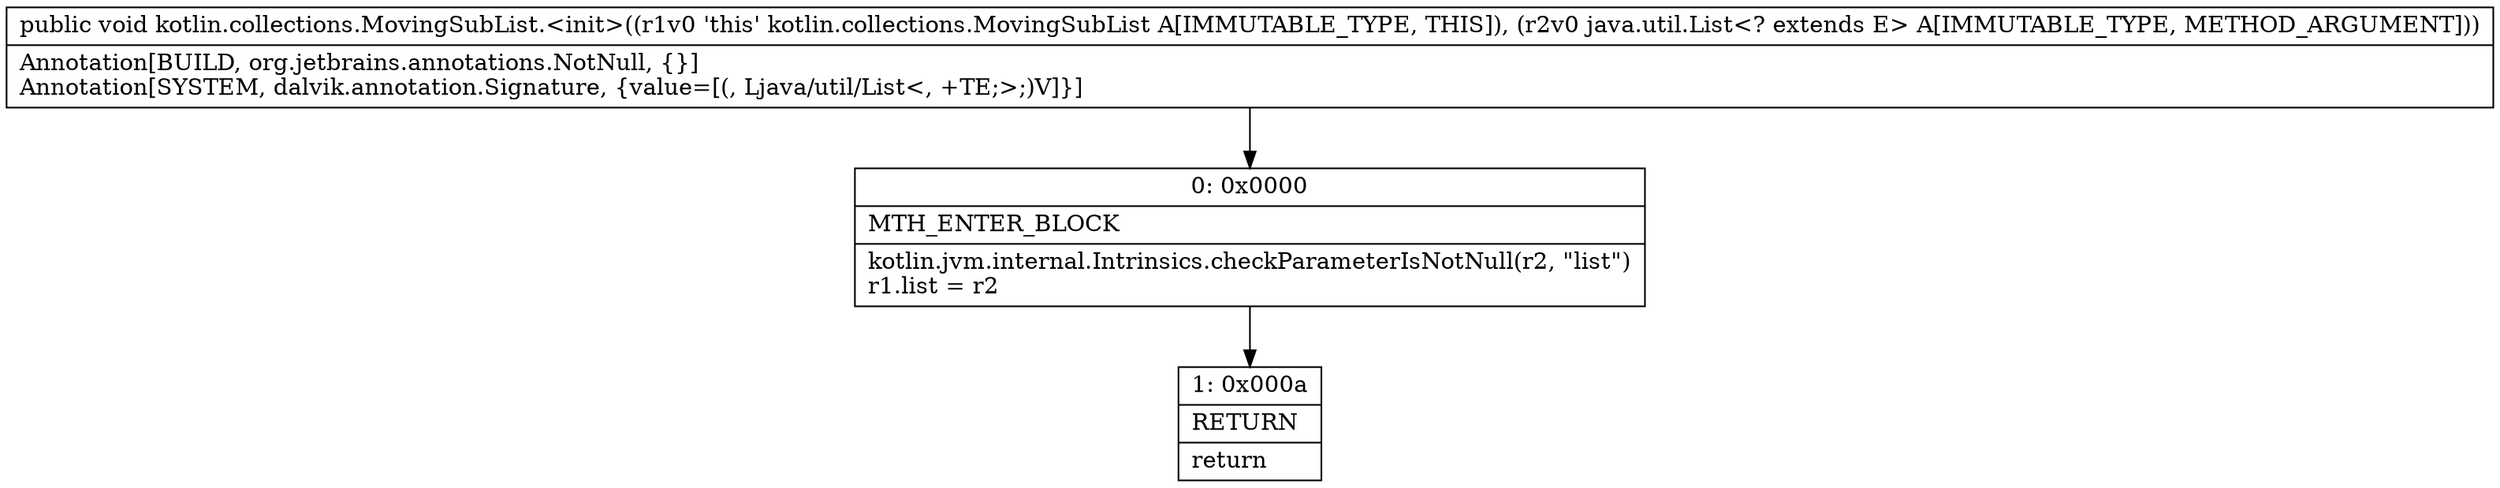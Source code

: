 digraph "CFG forkotlin.collections.MovingSubList.\<init\>(Ljava\/util\/List;)V" {
Node_0 [shape=record,label="{0\:\ 0x0000|MTH_ENTER_BLOCK\l|kotlin.jvm.internal.Intrinsics.checkParameterIsNotNull(r2, \"list\")\lr1.list = r2\l}"];
Node_1 [shape=record,label="{1\:\ 0x000a|RETURN\l|return\l}"];
MethodNode[shape=record,label="{public void kotlin.collections.MovingSubList.\<init\>((r1v0 'this' kotlin.collections.MovingSubList A[IMMUTABLE_TYPE, THIS]), (r2v0 java.util.List\<? extends E\> A[IMMUTABLE_TYPE, METHOD_ARGUMENT]))  | Annotation[BUILD, org.jetbrains.annotations.NotNull, \{\}]\lAnnotation[SYSTEM, dalvik.annotation.Signature, \{value=[(, Ljava\/util\/List\<, +TE;\>;)V]\}]\l}"];
MethodNode -> Node_0;
Node_0 -> Node_1;
}

